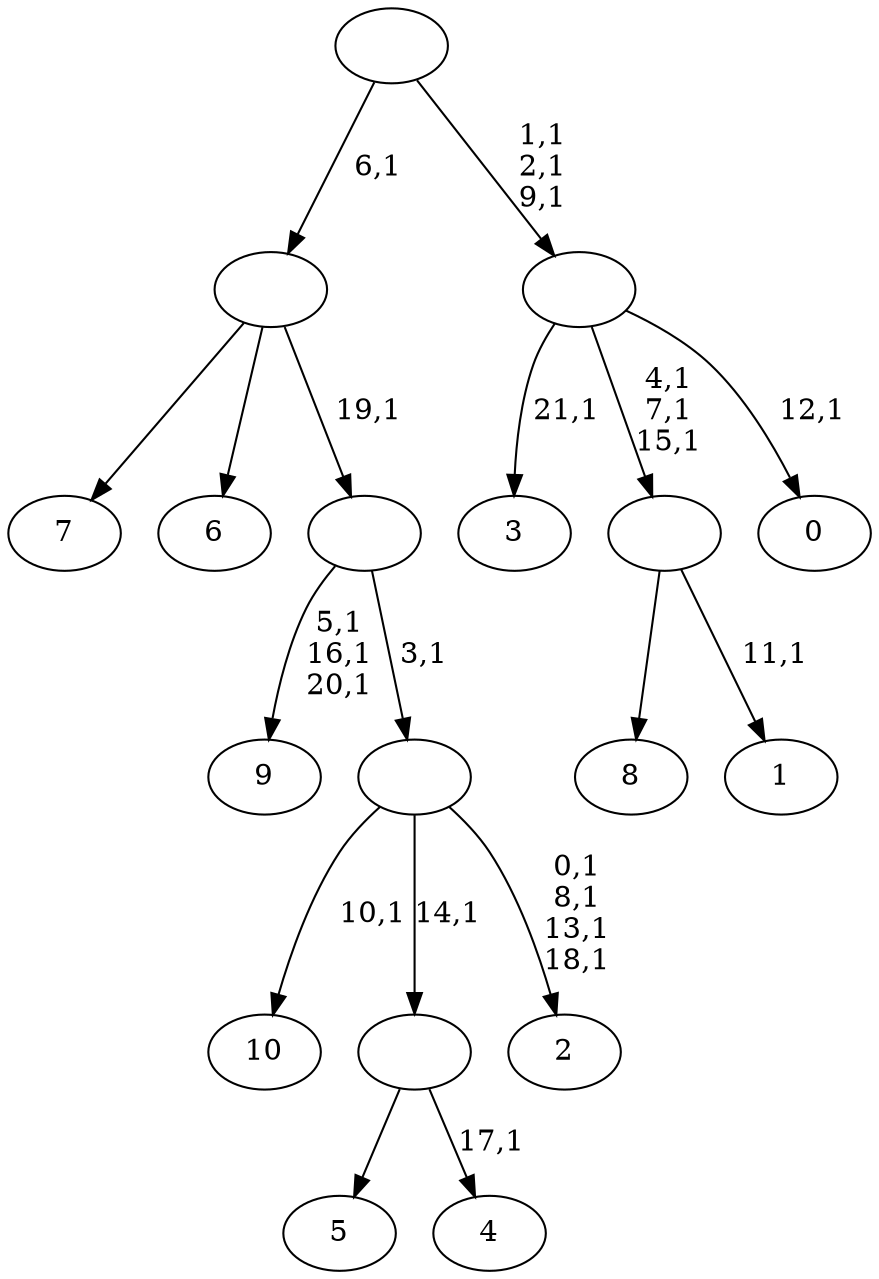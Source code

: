 digraph T {
	33 [label="10"]
	31 [label="9"]
	27 [label="8"]
	26 [label="7"]
	25 [label="6"]
	24 [label="5"]
	23 [label="4"]
	21 [label=""]
	20 [label="3"]
	18 [label="2"]
	13 [label=""]
	12 [label=""]
	11 [label=""]
	10 [label="1"]
	8 [label=""]
	5 [label="0"]
	3 [label=""]
	0 [label=""]
	21 -> 23 [label="17,1"]
	21 -> 24 [label=""]
	13 -> 18 [label="0,1\n8,1\n13,1\n18,1"]
	13 -> 33 [label="10,1"]
	13 -> 21 [label="14,1"]
	12 -> 31 [label="5,1\n16,1\n20,1"]
	12 -> 13 [label="3,1"]
	11 -> 26 [label=""]
	11 -> 25 [label=""]
	11 -> 12 [label="19,1"]
	8 -> 10 [label="11,1"]
	8 -> 27 [label=""]
	3 -> 5 [label="12,1"]
	3 -> 8 [label="4,1\n7,1\n15,1"]
	3 -> 20 [label="21,1"]
	0 -> 3 [label="1,1\n2,1\n9,1"]
	0 -> 11 [label="6,1"]
}
